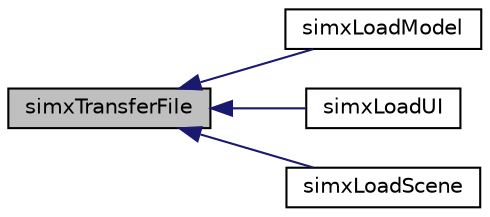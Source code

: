 digraph "simxTransferFile"
{
  edge [fontname="Helvetica",fontsize="10",labelfontname="Helvetica",labelfontsize="10"];
  node [fontname="Helvetica",fontsize="10",shape=record];
  rankdir="LR";
  Node1 [label="simxTransferFile",height=0.2,width=0.4,color="black", fillcolor="grey75", style="filled" fontcolor="black"];
  Node1 -> Node2 [dir="back",color="midnightblue",fontsize="10",style="solid",fontname="Helvetica"];
  Node2 [label="simxLoadModel",height=0.2,width=0.4,color="black", fillcolor="white", style="filled",URL="$ext_api_8h.html#aba004fe8c4230080573cf6a84609cc4c"];
  Node1 -> Node3 [dir="back",color="midnightblue",fontsize="10",style="solid",fontname="Helvetica"];
  Node3 [label="simxLoadUI",height=0.2,width=0.4,color="black", fillcolor="white", style="filled",URL="$ext_api_8h.html#a0c14eaf2751f64cb99cc09ca40f690d1"];
  Node1 -> Node4 [dir="back",color="midnightblue",fontsize="10",style="solid",fontname="Helvetica"];
  Node4 [label="simxLoadScene",height=0.2,width=0.4,color="black", fillcolor="white", style="filled",URL="$ext_api_8h.html#a334778d7372013cf32278c35cfb1e401"];
}
